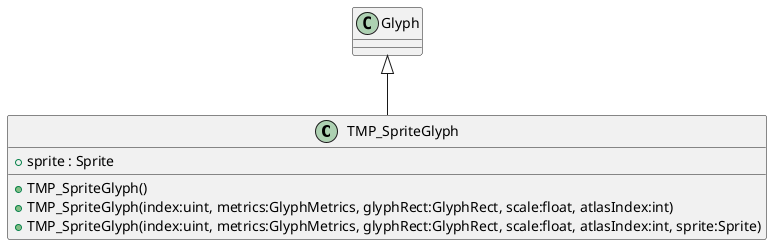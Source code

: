 @startuml
class TMP_SpriteGlyph {
    + sprite : Sprite
    + TMP_SpriteGlyph()
    + TMP_SpriteGlyph(index:uint, metrics:GlyphMetrics, glyphRect:GlyphRect, scale:float, atlasIndex:int)
    + TMP_SpriteGlyph(index:uint, metrics:GlyphMetrics, glyphRect:GlyphRect, scale:float, atlasIndex:int, sprite:Sprite)
}
Glyph <|-- TMP_SpriteGlyph
@enduml
